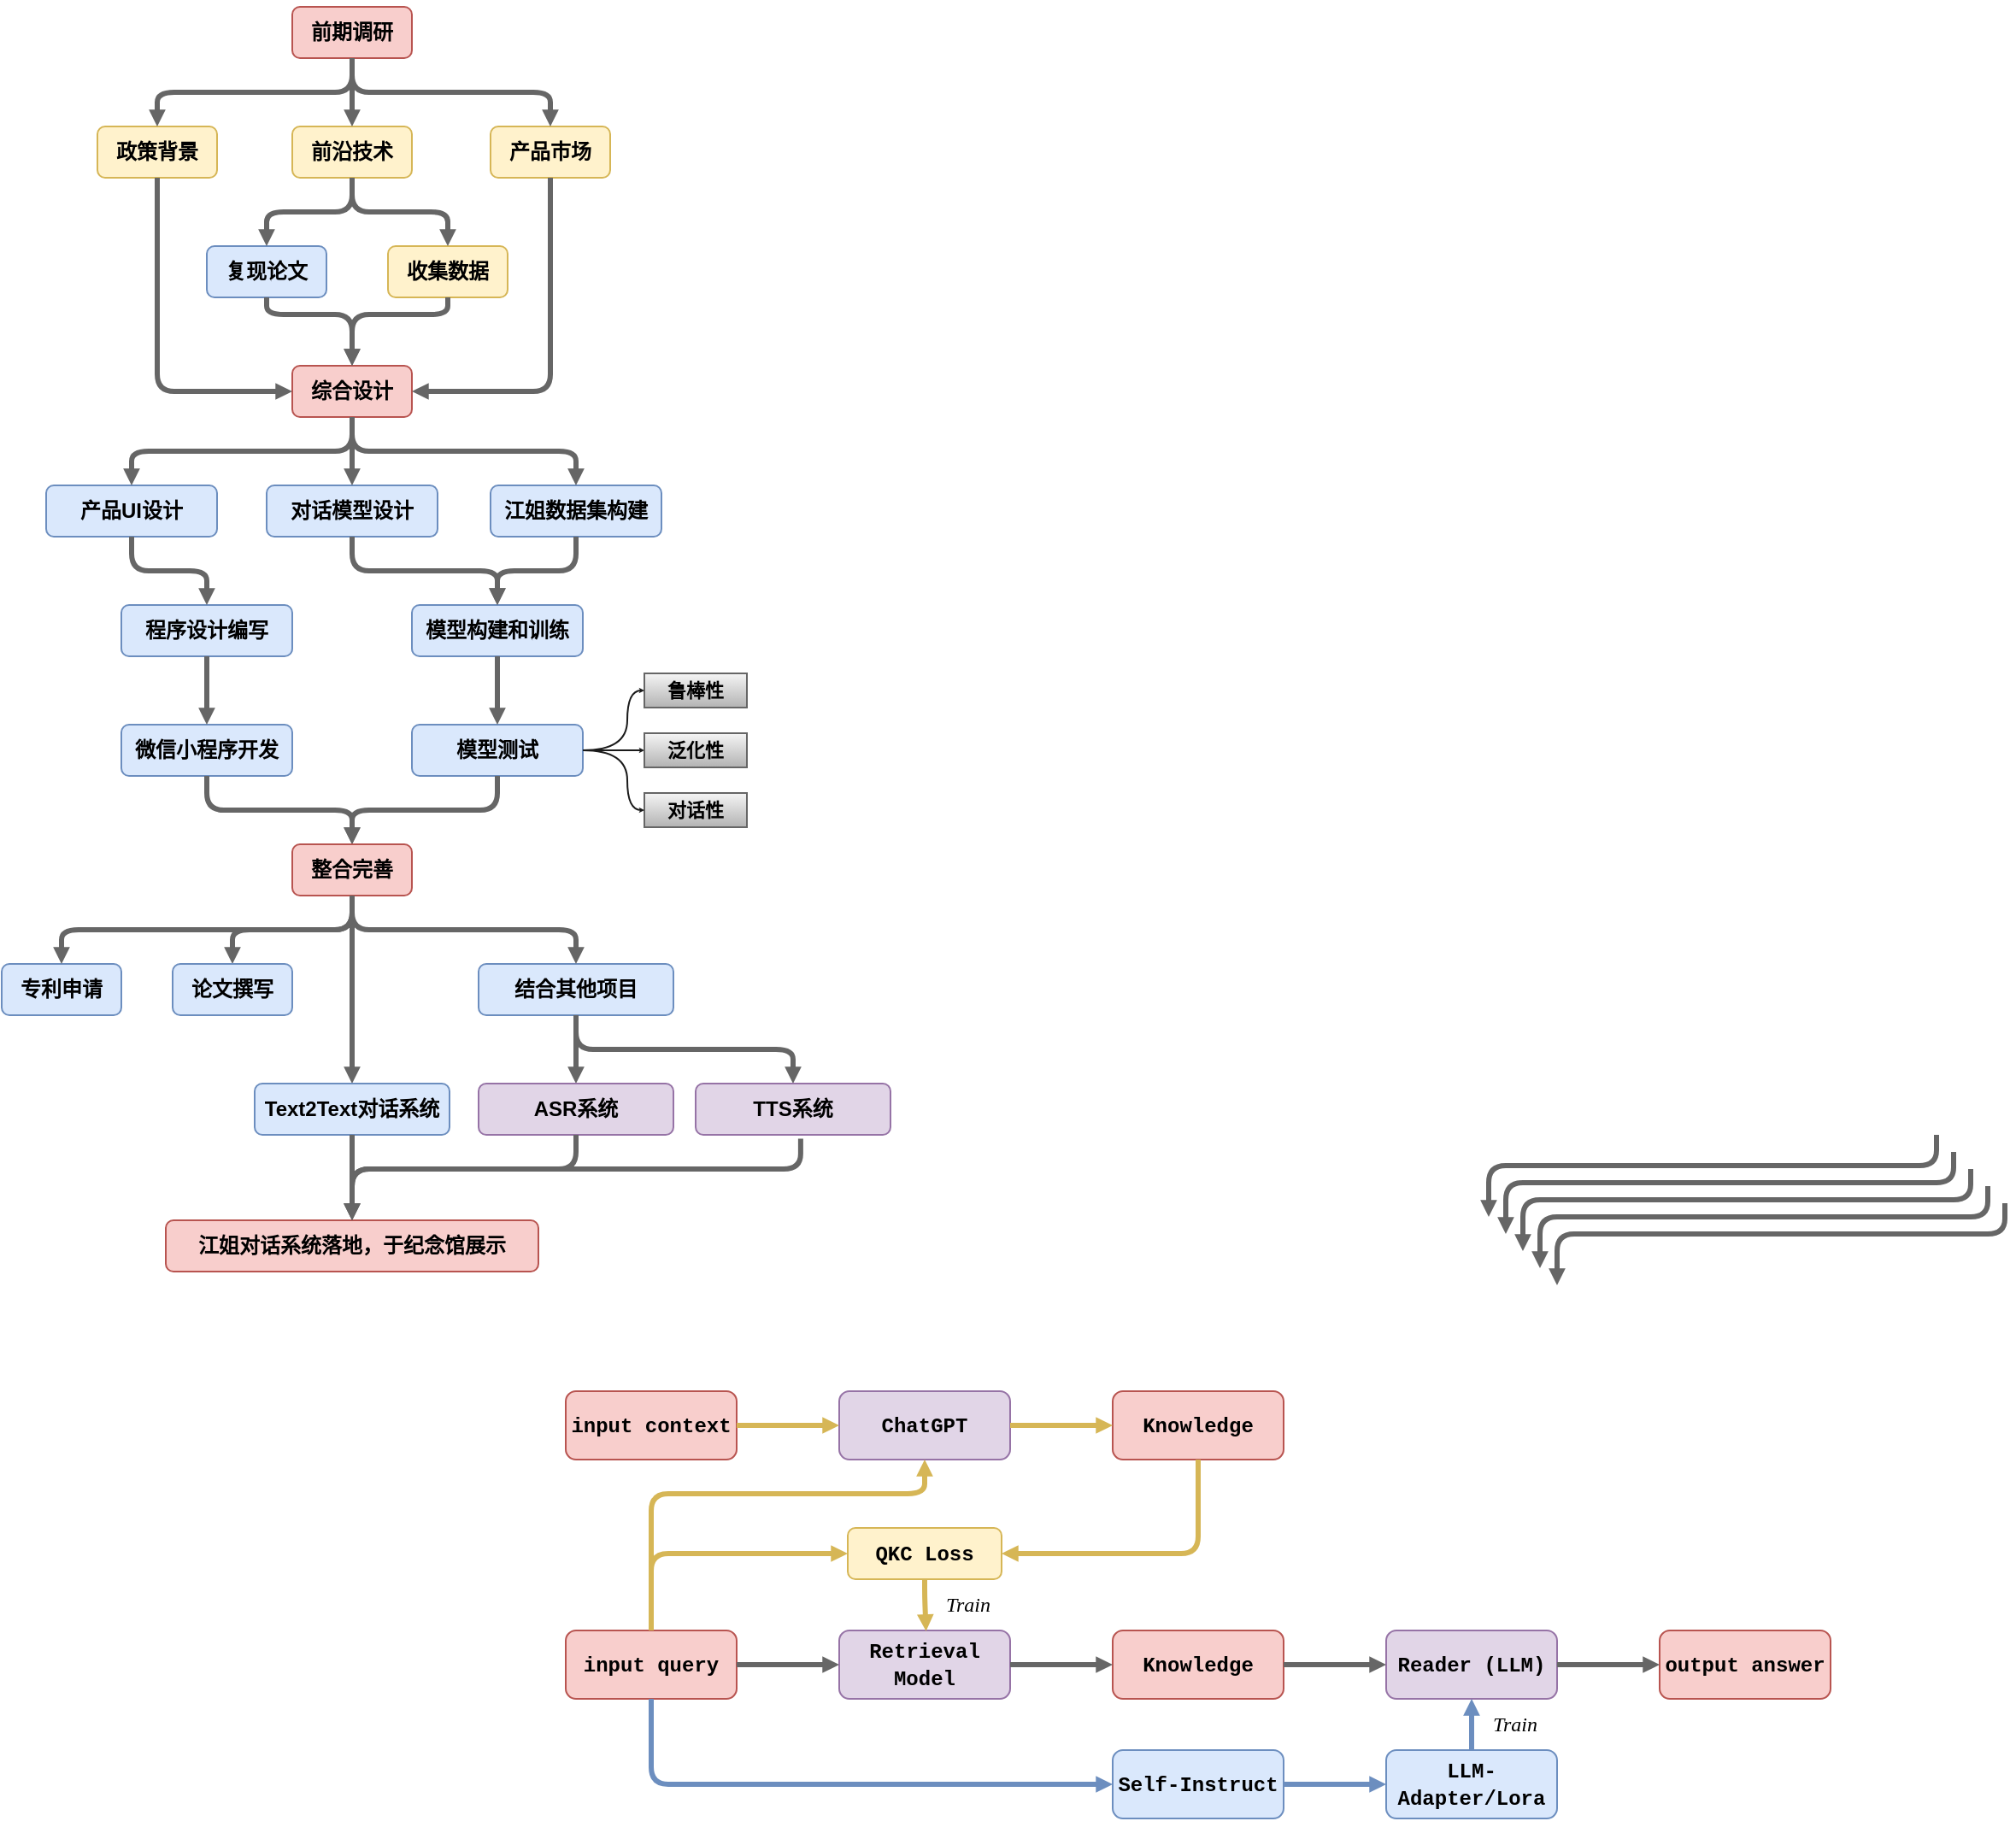 <mxfile version="21.1.2" type="github">
  <diagram id="bNiykGUIPG_JCuNzhqLb" name="第 1 页">
    <mxGraphModel dx="1966" dy="650" grid="1" gridSize="10" guides="1" tooltips="1" connect="1" arrows="1" fold="1" page="1" pageScale="1" pageWidth="827" pageHeight="1169" math="0" shadow="0">
      <root>
        <mxCell id="0" />
        <mxCell id="1" parent="0" />
        <mxCell id="Llxdb2gsy4WBxAJzYAwn-1" value="&lt;p&gt;&lt;font style=&quot;font-size: 12px;&quot;&gt;&lt;b style=&quot;&quot;&gt;前期调研&lt;/b&gt;&lt;/font&gt;&lt;/p&gt;" style="rounded=1;whiteSpace=wrap;html=1;fillColor=#f8cecc;strokeColor=#b85450;" parent="1" vertex="1">
          <mxGeometry x="-150" y="10" width="70" height="30" as="geometry" />
        </mxCell>
        <mxCell id="Llxdb2gsy4WBxAJzYAwn-5" value="&lt;p&gt;&lt;font style=&quot;font-size: 12px;&quot;&gt;&lt;b style=&quot;&quot;&gt;政策背景&lt;/b&gt;&lt;/font&gt;&lt;/p&gt;" style="rounded=1;whiteSpace=wrap;html=1;fillColor=#fff2cc;strokeColor=#d6b656;" parent="1" vertex="1">
          <mxGeometry x="-264" y="80" width="70" height="30" as="geometry" />
        </mxCell>
        <mxCell id="Llxdb2gsy4WBxAJzYAwn-6" value="&lt;p&gt;&lt;font style=&quot;font-size: 12px;&quot;&gt;&lt;b style=&quot;&quot;&gt;前沿技术&lt;/b&gt;&lt;/font&gt;&lt;/p&gt;" style="rounded=1;whiteSpace=wrap;html=1;fillColor=#fff2cc;strokeColor=#d6b656;" parent="1" vertex="1">
          <mxGeometry x="-150" y="80" width="70" height="30" as="geometry" />
        </mxCell>
        <mxCell id="Llxdb2gsy4WBxAJzYAwn-7" value="&lt;p&gt;&lt;font style=&quot;font-size: 12px;&quot;&gt;&lt;b style=&quot;&quot;&gt;产品市场&lt;/b&gt;&lt;/font&gt;&lt;/p&gt;" style="rounded=1;whiteSpace=wrap;html=1;fillColor=#fff2cc;strokeColor=#d6b656;" parent="1" vertex="1">
          <mxGeometry x="-34" y="80" width="70" height="30" as="geometry" />
        </mxCell>
        <mxCell id="Llxdb2gsy4WBxAJzYAwn-11" value="" style="edgeStyle=elbowEdgeStyle;elbow=vertical;strokeWidth=3;endArrow=block;endFill=1;fontStyle=1;strokeColor=#666666;exitX=0.5;exitY=1;exitDx=0;exitDy=0;entryX=0.5;entryY=0;entryDx=0;entryDy=0;endSize=2;" parent="1" source="Llxdb2gsy4WBxAJzYAwn-1" target="Llxdb2gsy4WBxAJzYAwn-5" edge="1">
          <mxGeometry x="-884" y="-100" width="100" height="100" as="geometry">
            <mxPoint x="-134" y="140" as="sourcePoint" />
            <mxPoint x="36" y="350" as="targetPoint" />
            <Array as="points">
              <mxPoint x="-224" y="60" />
            </Array>
          </mxGeometry>
        </mxCell>
        <mxCell id="Llxdb2gsy4WBxAJzYAwn-12" value="" style="edgeStyle=elbowEdgeStyle;elbow=vertical;strokeWidth=3;endArrow=block;endFill=1;fontStyle=1;strokeColor=#666666;exitX=0.5;exitY=1;exitDx=0;exitDy=0;entryX=0.5;entryY=0;entryDx=0;entryDy=0;endSize=2;" parent="1" source="Llxdb2gsy4WBxAJzYAwn-1" target="Llxdb2gsy4WBxAJzYAwn-6" edge="1">
          <mxGeometry x="-829" y="40" width="100" height="100" as="geometry">
            <mxPoint x="-60.0" y="190" as="sourcePoint" />
            <mxPoint x="-174" y="220.0" as="targetPoint" />
            <Array as="points">
              <mxPoint x="-124" y="70" />
            </Array>
          </mxGeometry>
        </mxCell>
        <mxCell id="Llxdb2gsy4WBxAJzYAwn-13" value="" style="edgeStyle=elbowEdgeStyle;elbow=vertical;strokeWidth=3;endArrow=block;endFill=1;fontStyle=1;strokeColor=#666666;entryX=0.5;entryY=0;entryDx=0;entryDy=0;endSize=2;exitX=0.5;exitY=1;exitDx=0;exitDy=0;" parent="1" source="Llxdb2gsy4WBxAJzYAwn-1" target="Llxdb2gsy4WBxAJzYAwn-7" edge="1">
          <mxGeometry x="-689" y="30" width="100" height="100" as="geometry">
            <mxPoint x="-114" y="50" as="sourcePoint" />
            <mxPoint x="-34" y="210.0" as="targetPoint" />
            <Array as="points">
              <mxPoint x="-24" y="60" />
              <mxPoint x="-29" y="190" />
            </Array>
          </mxGeometry>
        </mxCell>
        <mxCell id="Llxdb2gsy4WBxAJzYAwn-15" value="&lt;p&gt;&lt;font style=&quot;font-size: 12px;&quot;&gt;&lt;b style=&quot;&quot;&gt;复现论文&lt;/b&gt;&lt;/font&gt;&lt;/p&gt;" style="rounded=1;whiteSpace=wrap;html=1;fillColor=#dae8fc;strokeColor=#6c8ebf;" parent="1" vertex="1">
          <mxGeometry x="-200" y="150" width="70" height="30" as="geometry" />
        </mxCell>
        <mxCell id="Llxdb2gsy4WBxAJzYAwn-16" value="&lt;p&gt;&lt;b&gt;收集数据&lt;/b&gt;&lt;/p&gt;" style="rounded=1;whiteSpace=wrap;html=1;fillColor=#fff2cc;strokeColor=#d6b656;" parent="1" vertex="1">
          <mxGeometry x="-94" y="150" width="70" height="30" as="geometry" />
        </mxCell>
        <mxCell id="Llxdb2gsy4WBxAJzYAwn-17" value="&lt;p&gt;&lt;font style=&quot;font-size: 12px;&quot;&gt;&lt;b style=&quot;&quot;&gt;综合设计&lt;/b&gt;&lt;/font&gt;&lt;/p&gt;" style="rounded=1;whiteSpace=wrap;html=1;fillColor=#f8cecc;strokeColor=#b85450;" parent="1" vertex="1">
          <mxGeometry x="-150" y="220" width="70" height="30" as="geometry" />
        </mxCell>
        <mxCell id="Llxdb2gsy4WBxAJzYAwn-18" value="" style="edgeStyle=elbowEdgeStyle;elbow=vertical;strokeWidth=3;endArrow=block;endFill=1;fontStyle=1;strokeColor=#666666;entryX=0.5;entryY=0;entryDx=0;entryDy=0;endSize=2;exitX=0.5;exitY=1;exitDx=0;exitDy=0;" parent="1" source="Llxdb2gsy4WBxAJzYAwn-6" target="Llxdb2gsy4WBxAJzYAwn-16" edge="1">
          <mxGeometry x="-399" y="110" width="100" height="100" as="geometry">
            <mxPoint x="176" y="130" as="sourcePoint" />
            <mxPoint x="291" y="160.0" as="targetPoint" />
            <Array as="points">
              <mxPoint x="-94" y="130" />
              <mxPoint x="261" y="270" />
            </Array>
          </mxGeometry>
        </mxCell>
        <mxCell id="Llxdb2gsy4WBxAJzYAwn-19" value="" style="edgeStyle=elbowEdgeStyle;elbow=vertical;strokeWidth=3;endArrow=block;endFill=1;fontStyle=1;strokeColor=#666666;entryX=0.5;entryY=0;entryDx=0;entryDy=0;endSize=2;exitX=0.5;exitY=1;exitDx=0;exitDy=0;" parent="1" source="Llxdb2gsy4WBxAJzYAwn-15" target="Llxdb2gsy4WBxAJzYAwn-17" edge="1">
          <mxGeometry x="-459" y="150" width="100" height="100" as="geometry">
            <mxPoint x="116" y="170" as="sourcePoint" />
            <mxPoint x="231" y="200.0" as="targetPoint" />
            <Array as="points">
              <mxPoint x="-114" y="190" />
              <mxPoint x="201" y="310" />
            </Array>
          </mxGeometry>
        </mxCell>
        <mxCell id="Llxdb2gsy4WBxAJzYAwn-20" value="" style="edgeStyle=elbowEdgeStyle;elbow=vertical;strokeWidth=3;endArrow=block;endFill=1;fontStyle=1;strokeColor=#666666;endSize=2;exitX=0.5;exitY=1;exitDx=0;exitDy=0;entryX=0.5;entryY=0;entryDx=0;entryDy=0;" parent="1" source="Llxdb2gsy4WBxAJzYAwn-16" target="Llxdb2gsy4WBxAJzYAwn-17" edge="1">
          <mxGeometry x="-459" y="200" width="100" height="100" as="geometry">
            <mxPoint x="116" y="220" as="sourcePoint" />
            <mxPoint x="-114" y="210" as="targetPoint" />
            <Array as="points">
              <mxPoint x="-74" y="190" />
              <mxPoint x="206" y="230" />
              <mxPoint x="201" y="360" />
            </Array>
          </mxGeometry>
        </mxCell>
        <mxCell id="Llxdb2gsy4WBxAJzYAwn-21" value="" style="edgeStyle=elbowEdgeStyle;elbow=vertical;strokeWidth=3;endArrow=block;endFill=1;fontStyle=1;strokeColor=#666666;entryX=0.5;entryY=0;entryDx=0;entryDy=0;endSize=2;exitX=0.5;exitY=1;exitDx=0;exitDy=0;" parent="1" source="Llxdb2gsy4WBxAJzYAwn-6" target="Llxdb2gsy4WBxAJzYAwn-15" edge="1">
          <mxGeometry x="-419" y="50" width="100" height="100" as="geometry">
            <mxPoint x="156" y="70" as="sourcePoint" />
            <mxPoint x="271" y="100.0" as="targetPoint" />
            <Array as="points">
              <mxPoint x="-114" y="130" />
              <mxPoint x="241" y="210" />
            </Array>
          </mxGeometry>
        </mxCell>
        <mxCell id="Llxdb2gsy4WBxAJzYAwn-23" value="" style="edgeStyle=elbowEdgeStyle;elbow=vertical;strokeWidth=3;endArrow=block;endFill=1;fontStyle=1;strokeColor=#666666;entryX=0.5;entryY=0;entryDx=0;entryDy=0;endSize=2;exitX=0.5;exitY=1;exitDx=0;exitDy=0;" parent="1" source="Llxdb2gsy4WBxAJzYAwn-74" target="Llxdb2gsy4WBxAJzYAwn-82" edge="1">
          <mxGeometry x="-377" y="435" width="100" height="100" as="geometry">
            <mxPoint x="168" y="505" as="sourcePoint" />
            <mxPoint x="313" y="485.0" as="targetPoint" />
            <Array as="points">
              <mxPoint x="46" y="620" />
              <mxPoint x="36" y="610" />
              <mxPoint x="283" y="595" />
            </Array>
          </mxGeometry>
        </mxCell>
        <mxCell id="Llxdb2gsy4WBxAJzYAwn-24" value="" style="edgeStyle=elbowEdgeStyle;elbow=vertical;strokeWidth=3;endArrow=block;endFill=1;fontStyle=1;strokeColor=#666666;entryX=0.5;entryY=0;entryDx=0;entryDy=0;endSize=2;exitX=0.5;exitY=1;exitDx=0;exitDy=0;" parent="1" source="Llxdb2gsy4WBxAJzYAwn-66" target="Llxdb2gsy4WBxAJzYAwn-70" edge="1">
          <mxGeometry x="-367" y="445" width="100" height="100" as="geometry">
            <mxPoint x="178" y="515" as="sourcePoint" />
            <mxPoint x="323" y="495.0" as="targetPoint" />
            <Array as="points">
              <mxPoint x="-104" y="550" />
              <mxPoint x="293" y="605" />
            </Array>
          </mxGeometry>
        </mxCell>
        <mxCell id="Llxdb2gsy4WBxAJzYAwn-25" value="" style="edgeStyle=elbowEdgeStyle;elbow=vertical;strokeWidth=3;endArrow=block;endFill=1;fontStyle=1;strokeColor=#666666;entryX=0.5;entryY=0;entryDx=0;entryDy=0;endSize=2;exitX=0.5;exitY=1;exitDx=0;exitDy=0;" parent="1" source="Llxdb2gsy4WBxAJzYAwn-66" target="Llxdb2gsy4WBxAJzYAwn-71" edge="1">
          <mxGeometry x="-357" y="455" width="100" height="100" as="geometry">
            <mxPoint x="188" y="525" as="sourcePoint" />
            <mxPoint x="333" y="505.0" as="targetPoint" />
            <Array as="points">
              <mxPoint x="-174" y="550" />
              <mxPoint x="303" y="615" />
            </Array>
          </mxGeometry>
        </mxCell>
        <mxCell id="Llxdb2gsy4WBxAJzYAwn-26" value="" style="edgeStyle=elbowEdgeStyle;elbow=vertical;strokeWidth=3;endArrow=block;endFill=1;fontStyle=1;strokeColor=#666666;entryX=0;entryY=0.5;entryDx=0;entryDy=0;endSize=2;exitX=0.5;exitY=1;exitDx=0;exitDy=0;" parent="1" source="Llxdb2gsy4WBxAJzYAwn-5" target="Llxdb2gsy4WBxAJzYAwn-17" edge="1">
          <mxGeometry x="-379" y="30" width="100" height="100" as="geometry">
            <mxPoint x="166" y="100" as="sourcePoint" />
            <mxPoint x="311" y="80.0" as="targetPoint" />
            <Array as="points">
              <mxPoint x="-224" y="235" />
              <mxPoint x="281" y="190" />
            </Array>
          </mxGeometry>
        </mxCell>
        <mxCell id="Llxdb2gsy4WBxAJzYAwn-27" value="" style="edgeStyle=elbowEdgeStyle;elbow=vertical;strokeWidth=3;endArrow=block;endFill=1;fontStyle=1;strokeColor=#666666;entryX=1;entryY=0.5;entryDx=0;entryDy=0;endSize=2;exitX=0.5;exitY=1;exitDx=0;exitDy=0;" parent="1" source="Llxdb2gsy4WBxAJzYAwn-7" target="Llxdb2gsy4WBxAJzYAwn-17" edge="1">
          <mxGeometry x="-369" y="40" width="100" height="100" as="geometry">
            <mxPoint x="176" y="110" as="sourcePoint" />
            <mxPoint x="321" y="90.0" as="targetPoint" />
            <Array as="points">
              <mxPoint x="-4" y="235" />
              <mxPoint x="291" y="200" />
            </Array>
          </mxGeometry>
        </mxCell>
        <mxCell id="Llxdb2gsy4WBxAJzYAwn-29" value="&lt;p&gt;&lt;font style=&quot;font-size: 12px;&quot;&gt;&lt;b style=&quot;&quot;&gt;产品UI设计&lt;/b&gt;&lt;/font&gt;&lt;/p&gt;" style="rounded=1;whiteSpace=wrap;html=1;fillColor=#dae8fc;strokeColor=#6c8ebf;" parent="1" vertex="1">
          <mxGeometry x="-294" y="290" width="100" height="30" as="geometry" />
        </mxCell>
        <mxCell id="Llxdb2gsy4WBxAJzYAwn-31" value="&lt;p&gt;&lt;font style=&quot;font-size: 12px;&quot;&gt;&lt;b style=&quot;&quot;&gt;对话模型设计&lt;/b&gt;&lt;/font&gt;&lt;/p&gt;" style="rounded=1;whiteSpace=wrap;html=1;fillColor=#dae8fc;strokeColor=#6c8ebf;" parent="1" vertex="1">
          <mxGeometry x="-165" y="290" width="100" height="30" as="geometry" />
        </mxCell>
        <mxCell id="Llxdb2gsy4WBxAJzYAwn-32" value="&lt;p&gt;&lt;font style=&quot;font-size: 12px;&quot;&gt;&lt;b style=&quot;&quot;&gt;江姐数据集构建&lt;/b&gt;&lt;/font&gt;&lt;/p&gt;" style="rounded=1;whiteSpace=wrap;html=1;fillColor=#dae8fc;strokeColor=#6c8ebf;" parent="1" vertex="1">
          <mxGeometry x="-34" y="290" width="100" height="30" as="geometry" />
        </mxCell>
        <mxCell id="Llxdb2gsy4WBxAJzYAwn-34" value="&lt;p&gt;&lt;font style=&quot;font-size: 12px;&quot;&gt;&lt;b style=&quot;&quot;&gt;程序设计编写&lt;/b&gt;&lt;/font&gt;&lt;/p&gt;" style="rounded=1;whiteSpace=wrap;html=1;fillColor=#dae8fc;strokeColor=#6c8ebf;" parent="1" vertex="1">
          <mxGeometry x="-250" y="360" width="100" height="30" as="geometry" />
        </mxCell>
        <mxCell id="Llxdb2gsy4WBxAJzYAwn-37" value="&lt;p&gt;&lt;font style=&quot;font-size: 12px;&quot;&gt;&lt;b style=&quot;&quot;&gt;微信小程序开发&lt;/b&gt;&lt;/font&gt;&lt;/p&gt;" style="rounded=1;whiteSpace=wrap;html=1;fillColor=#dae8fc;strokeColor=#6c8ebf;" parent="1" vertex="1">
          <mxGeometry x="-250" y="430" width="100" height="30" as="geometry" />
        </mxCell>
        <mxCell id="Llxdb2gsy4WBxAJzYAwn-60" style="edgeStyle=orthogonalEdgeStyle;rounded=0;orthogonalLoop=1;jettySize=auto;html=1;exitX=1;exitY=0.5;exitDx=0;exitDy=0;entryX=0;entryY=0.5;entryDx=0;entryDy=0;strokeColor=#1A1A1A;strokeWidth=1;fontFamily=Helvetica;fontSize=11;endSize=0;" parent="1" source="Llxdb2gsy4WBxAJzYAwn-38" target="Llxdb2gsy4WBxAJzYAwn-41" edge="1">
          <mxGeometry relative="1" as="geometry" />
        </mxCell>
        <mxCell id="Llxdb2gsy4WBxAJzYAwn-38" value="&lt;p&gt;&lt;font style=&quot;font-size: 12px;&quot;&gt;&lt;b style=&quot;&quot;&gt;模型测试&lt;/b&gt;&lt;/font&gt;&lt;/p&gt;" style="rounded=1;whiteSpace=wrap;html=1;fillColor=#dae8fc;strokeColor=#6c8ebf;" parent="1" vertex="1">
          <mxGeometry x="-80" y="430" width="100" height="30" as="geometry" />
        </mxCell>
        <mxCell id="Llxdb2gsy4WBxAJzYAwn-39" value="&lt;p&gt;&lt;font style=&quot;font-size: 12px;&quot;&gt;&lt;b style=&quot;&quot;&gt;模型构建和训练&lt;/b&gt;&lt;/font&gt;&lt;/p&gt;" style="rounded=1;whiteSpace=wrap;html=1;fillColor=#dae8fc;strokeColor=#6c8ebf;" parent="1" vertex="1">
          <mxGeometry x="-80" y="360" width="100" height="30" as="geometry" />
        </mxCell>
        <mxCell id="Llxdb2gsy4WBxAJzYAwn-40" value="&lt;pre&gt;&lt;b style=&quot;&quot;&gt;&lt;font style=&quot;font-size: 11px;&quot;&gt;鲁棒性&lt;/font&gt;&lt;/b&gt;&lt;/pre&gt;" style="rounded=0;whiteSpace=wrap;html=1;fontFamily=Helvetica;fontSize=12;fillColor=#f5f5f5;strokeColor=#666666;gradientColor=#b3b3b3;" parent="1" vertex="1">
          <mxGeometry x="56" y="400" width="60" height="20" as="geometry" />
        </mxCell>
        <mxCell id="Llxdb2gsy4WBxAJzYAwn-41" value="&lt;pre&gt;&lt;b style=&quot;&quot;&gt;&lt;font style=&quot;font-size: 11px;&quot;&gt;泛化性&lt;/font&gt;&lt;/b&gt;&lt;/pre&gt;" style="rounded=0;whiteSpace=wrap;html=1;fontFamily=Helvetica;fontSize=12;fillColor=#f5f5f5;strokeColor=#666666;gradientColor=#b3b3b3;" parent="1" vertex="1">
          <mxGeometry x="56" y="435" width="60" height="20" as="geometry" />
        </mxCell>
        <mxCell id="Llxdb2gsy4WBxAJzYAwn-42" value="&lt;pre&gt;&lt;b style=&quot;&quot;&gt;&lt;font style=&quot;font-size: 11px;&quot;&gt;对话性&lt;/font&gt;&lt;/b&gt;&lt;/pre&gt;" style="rounded=0;whiteSpace=wrap;html=1;fontFamily=Helvetica;fontSize=12;fillColor=#f5f5f5;strokeColor=#666666;gradientColor=#b3b3b3;" parent="1" vertex="1">
          <mxGeometry x="56" y="470" width="60" height="20" as="geometry" />
        </mxCell>
        <mxCell id="Llxdb2gsy4WBxAJzYAwn-44" value="" style="edgeStyle=elbowEdgeStyle;elbow=vertical;strokeWidth=3;endArrow=block;endFill=1;fontStyle=1;strokeColor=#666666;entryX=0.5;entryY=0;entryDx=0;entryDy=0;endSize=2;exitX=0.5;exitY=1;exitDx=0;exitDy=0;" parent="1" source="Llxdb2gsy4WBxAJzYAwn-32" target="Llxdb2gsy4WBxAJzYAwn-39" edge="1">
          <mxGeometry x="-379" y="30" width="100" height="100" as="geometry">
            <mxPoint x="166" y="100.0" as="sourcePoint" />
            <mxPoint x="311" y="80.0" as="targetPoint" />
            <Array as="points">
              <mxPoint x="-24" y="340" />
              <mxPoint x="281" y="190" />
            </Array>
          </mxGeometry>
        </mxCell>
        <mxCell id="Llxdb2gsy4WBxAJzYAwn-45" value="" style="edgeStyle=elbowEdgeStyle;elbow=vertical;strokeWidth=3;endArrow=block;endFill=1;fontStyle=1;strokeColor=#666666;entryX=0.5;entryY=0;entryDx=0;entryDy=0;endSize=2;exitX=0.5;exitY=1;exitDx=0;exitDy=0;" parent="1" source="Llxdb2gsy4WBxAJzYAwn-17" target="Llxdb2gsy4WBxAJzYAwn-32" edge="1">
          <mxGeometry x="-369" y="40" width="100" height="100" as="geometry">
            <mxPoint x="176" y="110.0" as="sourcePoint" />
            <mxPoint x="321" y="90.0" as="targetPoint" />
            <Array as="points">
              <mxPoint x="-104" y="270" />
              <mxPoint x="-94" y="260" />
              <mxPoint x="291" y="200" />
            </Array>
          </mxGeometry>
        </mxCell>
        <mxCell id="Llxdb2gsy4WBxAJzYAwn-46" value="" style="edgeStyle=elbowEdgeStyle;elbow=vertical;strokeWidth=3;endArrow=block;endFill=1;fontStyle=1;strokeColor=#666666;entryX=0.5;entryY=0;entryDx=0;entryDy=0;endSize=2;exitX=0.5;exitY=1;exitDx=0;exitDy=0;" parent="1" source="Llxdb2gsy4WBxAJzYAwn-17" target="Llxdb2gsy4WBxAJzYAwn-31" edge="1">
          <mxGeometry x="-359" y="50" width="100" height="100" as="geometry">
            <mxPoint x="186" y="120.0" as="sourcePoint" />
            <mxPoint x="331" y="100.0" as="targetPoint" />
            <Array as="points">
              <mxPoint x="-124" y="260" />
              <mxPoint x="301" y="210" />
            </Array>
          </mxGeometry>
        </mxCell>
        <mxCell id="Llxdb2gsy4WBxAJzYAwn-47" value="" style="edgeStyle=elbowEdgeStyle;elbow=vertical;strokeWidth=3;endArrow=block;endFill=1;fontStyle=1;strokeColor=#666666;entryX=0.5;entryY=0;entryDx=0;entryDy=0;endSize=2;exitX=0.5;exitY=1;exitDx=0;exitDy=0;" parent="1" source="Llxdb2gsy4WBxAJzYAwn-17" target="Llxdb2gsy4WBxAJzYAwn-29" edge="1">
          <mxGeometry x="-349" y="60" width="100" height="100" as="geometry">
            <mxPoint x="196" y="130.0" as="sourcePoint" />
            <mxPoint x="341" y="110.0" as="targetPoint" />
            <Array as="points">
              <mxPoint x="-115" y="270" />
              <mxPoint x="-114" y="260" />
              <mxPoint x="311" y="220" />
            </Array>
          </mxGeometry>
        </mxCell>
        <mxCell id="Llxdb2gsy4WBxAJzYAwn-48" value="" style="edgeStyle=elbowEdgeStyle;elbow=vertical;strokeWidth=3;endArrow=block;endFill=1;fontStyle=1;strokeColor=#666666;entryX=0.5;entryY=0;entryDx=0;entryDy=0;endSize=2;exitX=0.5;exitY=1;exitDx=0;exitDy=0;" parent="1" source="Llxdb2gsy4WBxAJzYAwn-31" target="Llxdb2gsy4WBxAJzYAwn-39" edge="1">
          <mxGeometry x="-369" y="40" width="100" height="100" as="geometry">
            <mxPoint x="176" y="110.0" as="sourcePoint" />
            <mxPoint x="321" y="90.0" as="targetPoint" />
            <Array as="points">
              <mxPoint x="-24" y="340" />
              <mxPoint x="291" y="200" />
            </Array>
          </mxGeometry>
        </mxCell>
        <mxCell id="Llxdb2gsy4WBxAJzYAwn-49" value="" style="edgeStyle=elbowEdgeStyle;elbow=vertical;strokeWidth=3;endArrow=block;endFill=1;fontStyle=1;strokeColor=#666666;entryX=0.5;entryY=0;entryDx=0;entryDy=0;endSize=2;exitX=0.5;exitY=1;exitDx=0;exitDy=0;" parent="1" source="Llxdb2gsy4WBxAJzYAwn-34" target="Llxdb2gsy4WBxAJzYAwn-37" edge="1">
          <mxGeometry x="-359" y="50" width="100" height="100" as="geometry">
            <mxPoint x="186" y="120.0" as="sourcePoint" />
            <mxPoint x="331" y="100.0" as="targetPoint" />
            <Array as="points">
              <mxPoint x="-174" y="410" />
              <mxPoint x="301" y="210" />
            </Array>
          </mxGeometry>
        </mxCell>
        <mxCell id="Llxdb2gsy4WBxAJzYAwn-50" value="" style="edgeStyle=elbowEdgeStyle;elbow=vertical;strokeWidth=3;endArrow=block;endFill=1;fontStyle=1;strokeColor=#666666;entryX=0.5;entryY=0;entryDx=0;entryDy=0;endSize=2;exitX=0.5;exitY=1;exitDx=0;exitDy=0;" parent="1" source="Llxdb2gsy4WBxAJzYAwn-29" target="Llxdb2gsy4WBxAJzYAwn-34" edge="1">
          <mxGeometry x="-349" y="60" width="100" height="100" as="geometry">
            <mxPoint x="196" y="130.0" as="sourcePoint" />
            <mxPoint x="341" y="110.0" as="targetPoint" />
            <Array as="points">
              <mxPoint x="-194" y="340" />
              <mxPoint x="311" y="220" />
            </Array>
          </mxGeometry>
        </mxCell>
        <mxCell id="Llxdb2gsy4WBxAJzYAwn-51" value="" style="edgeStyle=elbowEdgeStyle;elbow=vertical;strokeWidth=3;endArrow=block;endFill=1;fontStyle=1;strokeColor=#666666;entryX=0.5;entryY=0;entryDx=0;entryDy=0;endSize=2;exitX=0.5;exitY=1;exitDx=0;exitDy=0;" parent="1" source="Llxdb2gsy4WBxAJzYAwn-38" edge="1">
          <mxGeometry x="-379" y="30" width="100" height="100" as="geometry">
            <mxPoint x="166" y="100.0" as="sourcePoint" />
            <mxPoint x="-115.0" y="500" as="targetPoint" />
            <Array as="points">
              <mxPoint x="-94" y="480" />
              <mxPoint x="281" y="190" />
            </Array>
          </mxGeometry>
        </mxCell>
        <mxCell id="Llxdb2gsy4WBxAJzYAwn-52" value="" style="edgeStyle=elbowEdgeStyle;elbow=vertical;strokeWidth=3;endArrow=block;endFill=1;fontStyle=1;strokeColor=#666666;entryX=0.5;entryY=0;entryDx=0;entryDy=0;endSize=2;exitX=0.5;exitY=1;exitDx=0;exitDy=0;" parent="1" source="Llxdb2gsy4WBxAJzYAwn-37" edge="1">
          <mxGeometry x="-369" y="40" width="100" height="100" as="geometry">
            <mxPoint x="176" y="110.0" as="sourcePoint" />
            <mxPoint x="-115.0" y="500" as="targetPoint" />
            <Array as="points">
              <mxPoint x="-124" y="480" />
              <mxPoint x="291" y="200" />
            </Array>
          </mxGeometry>
        </mxCell>
        <mxCell id="Llxdb2gsy4WBxAJzYAwn-53" value="" style="edgeStyle=elbowEdgeStyle;elbow=vertical;strokeWidth=3;endArrow=block;endFill=1;fontStyle=1;strokeColor=#666666;entryX=0.5;entryY=0;entryDx=0;entryDy=0;endSize=2;exitX=0.5;exitY=1;exitDx=0;exitDy=0;" parent="1" source="Llxdb2gsy4WBxAJzYAwn-39" target="Llxdb2gsy4WBxAJzYAwn-38" edge="1">
          <mxGeometry x="-359" y="50" width="100" height="100" as="geometry">
            <mxPoint x="186" y="120.0" as="sourcePoint" />
            <mxPoint x="331" y="100.0" as="targetPoint" />
            <Array as="points">
              <mxPoint x="-14" y="410" />
              <mxPoint x="301" y="210" />
            </Array>
          </mxGeometry>
        </mxCell>
        <mxCell id="Llxdb2gsy4WBxAJzYAwn-64" style="edgeStyle=orthogonalEdgeStyle;rounded=0;orthogonalLoop=1;jettySize=auto;html=1;exitX=1;exitY=0.5;exitDx=0;exitDy=0;strokeColor=#1A1A1A;strokeWidth=1;fontFamily=Helvetica;fontSize=11;endSize=0;curved=1;" parent="1" source="Llxdb2gsy4WBxAJzYAwn-38" edge="1">
          <mxGeometry relative="1" as="geometry">
            <mxPoint x="20.0" y="620.03" as="sourcePoint" />
            <mxPoint x="56" y="480" as="targetPoint" />
            <Array as="points">
              <mxPoint x="46" y="445" />
              <mxPoint x="46" y="480" />
            </Array>
          </mxGeometry>
        </mxCell>
        <mxCell id="Llxdb2gsy4WBxAJzYAwn-65" style="edgeStyle=orthogonalEdgeStyle;rounded=0;orthogonalLoop=1;jettySize=auto;html=1;exitX=1;exitY=0.5;exitDx=0;exitDy=0;strokeColor=#1A1A1A;strokeWidth=1;fontFamily=Helvetica;fontSize=11;endSize=0;curved=1;" parent="1" edge="1">
          <mxGeometry relative="1" as="geometry">
            <mxPoint x="20.0" y="445" as="sourcePoint" />
            <mxPoint x="56" y="410" as="targetPoint" />
            <Array as="points">
              <mxPoint x="46" y="445" />
              <mxPoint x="46" y="410" />
            </Array>
          </mxGeometry>
        </mxCell>
        <mxCell id="Llxdb2gsy4WBxAJzYAwn-66" value="&lt;p&gt;&lt;font style=&quot;font-size: 12px;&quot;&gt;&lt;b style=&quot;&quot;&gt;整合完善&lt;/b&gt;&lt;/font&gt;&lt;/p&gt;" style="rounded=1;whiteSpace=wrap;html=1;fillColor=#f8cecc;strokeColor=#b85450;" parent="1" vertex="1">
          <mxGeometry x="-150" y="500" width="70" height="30" as="geometry" />
        </mxCell>
        <mxCell id="Llxdb2gsy4WBxAJzYAwn-70" value="&lt;p&gt;&lt;font style=&quot;font-size: 12px;&quot;&gt;&lt;b style=&quot;&quot;&gt;Text2Text对话系统&lt;/b&gt;&lt;/font&gt;&lt;/p&gt;" style="rounded=1;whiteSpace=wrap;html=1;fillColor=#dae8fc;strokeColor=#6c8ebf;" parent="1" vertex="1">
          <mxGeometry x="-172" y="640" width="114" height="30" as="geometry" />
        </mxCell>
        <mxCell id="Llxdb2gsy4WBxAJzYAwn-71" value="&lt;p&gt;&lt;font style=&quot;font-size: 12px;&quot;&gt;&lt;b style=&quot;&quot;&gt;论文撰写&lt;/b&gt;&lt;/font&gt;&lt;/p&gt;" style="rounded=1;whiteSpace=wrap;html=1;fillColor=#dae8fc;strokeColor=#6c8ebf;" parent="1" vertex="1">
          <mxGeometry x="-220" y="570" width="70" height="30" as="geometry" />
        </mxCell>
        <mxCell id="Llxdb2gsy4WBxAJzYAwn-74" value="&lt;p&gt;&lt;b&gt;结合其他项目&lt;/b&gt;&lt;/p&gt;" style="rounded=1;whiteSpace=wrap;html=1;fillColor=#dae8fc;strokeColor=#6c8ebf;" parent="1" vertex="1">
          <mxGeometry x="-41" y="570" width="114" height="30" as="geometry" />
        </mxCell>
        <mxCell id="Llxdb2gsy4WBxAJzYAwn-77" value="&lt;p&gt;&lt;font style=&quot;font-size: 12px;&quot;&gt;&lt;b style=&quot;&quot;&gt;江姐对话系统落地，于纪念馆展示&lt;/b&gt;&lt;/font&gt;&lt;/p&gt;" style="rounded=1;whiteSpace=wrap;html=1;fillColor=#f8cecc;strokeColor=#b85450;" parent="1" vertex="1">
          <mxGeometry x="-224" y="720" width="218" height="30" as="geometry" />
        </mxCell>
        <mxCell id="Llxdb2gsy4WBxAJzYAwn-78" value="" style="edgeStyle=elbowEdgeStyle;elbow=vertical;strokeWidth=3;endArrow=block;endFill=1;fontStyle=1;strokeColor=#666666;entryX=0.5;entryY=0;entryDx=0;entryDy=0;endSize=2;exitX=0.5;exitY=1;exitDx=0;exitDy=0;" parent="1" source="Llxdb2gsy4WBxAJzYAwn-74" target="Llxdb2gsy4WBxAJzYAwn-81" edge="1">
          <mxGeometry x="-367" y="445" width="100" height="100" as="geometry">
            <mxPoint x="178.0" y="515" as="sourcePoint" />
            <mxPoint x="323.0" y="495" as="targetPoint" />
            <Array as="points">
              <mxPoint x="16" y="620" />
              <mxPoint x="293" y="605" />
            </Array>
          </mxGeometry>
        </mxCell>
        <mxCell id="Llxdb2gsy4WBxAJzYAwn-80" value="" style="edgeStyle=elbowEdgeStyle;elbow=vertical;strokeWidth=3;endArrow=block;endFill=1;fontStyle=1;strokeColor=#666666;entryX=0.5;entryY=0;entryDx=0;entryDy=0;endSize=2;exitX=0.5;exitY=1;exitDx=0;exitDy=0;" parent="1" source="Llxdb2gsy4WBxAJzYAwn-66" target="Llxdb2gsy4WBxAJzYAwn-74" edge="1">
          <mxGeometry x="-347" y="465" width="100" height="100" as="geometry">
            <mxPoint x="198.0" y="535" as="sourcePoint" />
            <mxPoint x="343.0" y="515" as="targetPoint" />
            <Array as="points">
              <mxPoint x="-94" y="550" />
              <mxPoint x="313" y="625" />
            </Array>
          </mxGeometry>
        </mxCell>
        <mxCell id="Llxdb2gsy4WBxAJzYAwn-81" value="&lt;p&gt;&lt;font style=&quot;font-size: 12px;&quot;&gt;&lt;b style=&quot;&quot;&gt;ASR系统&lt;/b&gt;&lt;/font&gt;&lt;/p&gt;" style="rounded=1;whiteSpace=wrap;html=1;fillColor=#e1d5e7;strokeColor=#9673a6;" parent="1" vertex="1">
          <mxGeometry x="-41" y="640" width="114" height="30" as="geometry" />
        </mxCell>
        <mxCell id="Llxdb2gsy4WBxAJzYAwn-82" value="&lt;p&gt;&lt;font style=&quot;font-size: 12px;&quot;&gt;&lt;b style=&quot;&quot;&gt;TTS系统&lt;/b&gt;&lt;/font&gt;&lt;/p&gt;" style="rounded=1;whiteSpace=wrap;html=1;fillColor=#e1d5e7;strokeColor=#9673a6;" parent="1" vertex="1">
          <mxGeometry x="86" y="640" width="114" height="30" as="geometry" />
        </mxCell>
        <mxCell id="Llxdb2gsy4WBxAJzYAwn-93" value="" style="edgeStyle=elbowEdgeStyle;elbow=vertical;strokeWidth=3;endArrow=block;endFill=1;fontStyle=1;strokeColor=#666666;entryX=0.5;entryY=0;entryDx=0;entryDy=0;endSize=2;exitX=0.5;exitY=1;exitDx=0;exitDy=0;" parent="1" source="Llxdb2gsy4WBxAJzYAwn-70" target="Llxdb2gsy4WBxAJzYAwn-77" edge="1">
          <mxGeometry x="-497" y="515" width="100" height="100" as="geometry">
            <mxPoint x="-104" y="680" as="sourcePoint" />
            <mxPoint x="23" y="710" as="targetPoint" />
            <Array as="points">
              <mxPoint x="-84" y="690" />
              <mxPoint x="163" y="675" />
            </Array>
          </mxGeometry>
        </mxCell>
        <mxCell id="Llxdb2gsy4WBxAJzYAwn-94" value="" style="edgeStyle=elbowEdgeStyle;elbow=vertical;strokeWidth=3;endArrow=block;endFill=1;fontStyle=1;strokeColor=#666666;entryX=0.5;entryY=0;entryDx=0;entryDy=0;endSize=2;exitX=0.5;exitY=1;exitDx=0;exitDy=0;" parent="1" source="Llxdb2gsy4WBxAJzYAwn-81" target="Llxdb2gsy4WBxAJzYAwn-77" edge="1">
          <mxGeometry x="-327" y="535" width="100" height="100" as="geometry">
            <mxPoint x="66" y="700" as="sourcePoint" />
            <mxPoint x="193" y="730" as="targetPoint" />
            <Array as="points">
              <mxPoint x="-94" y="690" />
              <mxPoint x="333" y="695" />
            </Array>
          </mxGeometry>
        </mxCell>
        <mxCell id="Llxdb2gsy4WBxAJzYAwn-95" value="" style="edgeStyle=elbowEdgeStyle;elbow=vertical;strokeWidth=3;endArrow=block;endFill=1;fontStyle=1;strokeColor=#666666;entryX=0.5;entryY=0;entryDx=0;entryDy=0;endSize=2;exitX=0.539;exitY=1.074;exitDx=0;exitDy=0;exitPerimeter=0;" parent="1" source="Llxdb2gsy4WBxAJzYAwn-82" target="Llxdb2gsy4WBxAJzYAwn-77" edge="1">
          <mxGeometry x="-177" y="535" width="100" height="100" as="geometry">
            <mxPoint x="216" y="700" as="sourcePoint" />
            <mxPoint x="343" y="730" as="targetPoint" />
            <Array as="points">
              <mxPoint x="-4" y="690" />
              <mxPoint x="483" y="695" />
            </Array>
          </mxGeometry>
        </mxCell>
        <mxCell id="Llxdb2gsy4WBxAJzYAwn-96" value="&lt;p&gt;&lt;font style=&quot;font-size: 12px;&quot;&gt;&lt;b style=&quot;&quot;&gt;专利申请&lt;/b&gt;&lt;/font&gt;&lt;/p&gt;" style="rounded=1;whiteSpace=wrap;html=1;fillColor=#dae8fc;strokeColor=#6c8ebf;" parent="1" vertex="1">
          <mxGeometry x="-320" y="570" width="70" height="30" as="geometry" />
        </mxCell>
        <mxCell id="Llxdb2gsy4WBxAJzYAwn-97" value="" style="edgeStyle=elbowEdgeStyle;elbow=vertical;strokeWidth=3;endArrow=block;endFill=1;fontStyle=1;strokeColor=#666666;entryX=0.5;entryY=0;entryDx=0;entryDy=0;endSize=2;exitX=0.5;exitY=1;exitDx=0;exitDy=0;" parent="1" source="Llxdb2gsy4WBxAJzYAwn-66" target="Llxdb2gsy4WBxAJzYAwn-96" edge="1">
          <mxGeometry x="-492" y="455" width="100" height="100" as="geometry">
            <mxPoint x="-250" y="530" as="sourcePoint" />
            <mxPoint x="-320" y="570" as="targetPoint" />
            <Array as="points">
              <mxPoint x="-154" y="550" />
              <mxPoint x="168" y="615" />
            </Array>
          </mxGeometry>
        </mxCell>
        <mxCell id="kZzSkaSEjDORUf3LJBv4-1" value="&lt;p&gt;&lt;b&gt;&lt;font face=&quot;Courier New&quot;&gt;input query&lt;/font&gt;&lt;/b&gt;&lt;/p&gt;" style="rounded=1;whiteSpace=wrap;html=1;fillColor=#f8cecc;strokeColor=#b85450;" vertex="1" parent="1">
          <mxGeometry x="10" y="960" width="100" height="40" as="geometry" />
        </mxCell>
        <mxCell id="kZzSkaSEjDORUf3LJBv4-2" value="&lt;p&gt;&lt;b&gt;&lt;font face=&quot;Courier New&quot;&gt;Retrieval Model&lt;/font&gt;&lt;/b&gt;&lt;/p&gt;" style="rounded=1;whiteSpace=wrap;html=1;fillColor=#e1d5e7;strokeColor=#9673a6;" vertex="1" parent="1">
          <mxGeometry x="170" y="960" width="100" height="40" as="geometry" />
        </mxCell>
        <mxCell id="kZzSkaSEjDORUf3LJBv4-3" value="&lt;p&gt;&lt;b&gt;&lt;font face=&quot;Courier New&quot;&gt;Knowledge&lt;/font&gt;&lt;/b&gt;&lt;/p&gt;" style="rounded=1;whiteSpace=wrap;html=1;fillColor=#f8cecc;strokeColor=#b85450;" vertex="1" parent="1">
          <mxGeometry x="330" y="960" width="100" height="40" as="geometry" />
        </mxCell>
        <mxCell id="kZzSkaSEjDORUf3LJBv4-4" value="&lt;p&gt;&lt;b&gt;&lt;font face=&quot;Courier New&quot;&gt;Reader (LLM)&lt;/font&gt;&lt;/b&gt;&lt;/p&gt;" style="rounded=1;whiteSpace=wrap;html=1;fillColor=#e1d5e7;strokeColor=#9673a6;" vertex="1" parent="1">
          <mxGeometry x="490" y="960" width="100" height="40" as="geometry" />
        </mxCell>
        <mxCell id="kZzSkaSEjDORUf3LJBv4-5" value="&lt;p&gt;&lt;b&gt;&lt;font face=&quot;Courier New&quot;&gt;output answer&lt;/font&gt;&lt;/b&gt;&lt;/p&gt;" style="rounded=1;whiteSpace=wrap;html=1;fillColor=#f8cecc;strokeColor=#b85450;" vertex="1" parent="1">
          <mxGeometry x="650" y="960" width="100" height="40" as="geometry" />
        </mxCell>
        <mxCell id="kZzSkaSEjDORUf3LJBv4-6" value="&lt;p&gt;&lt;b&gt;&lt;font face=&quot;Courier New&quot;&gt;input context&lt;/font&gt;&lt;/b&gt;&lt;/p&gt;" style="rounded=1;whiteSpace=wrap;html=1;fillColor=#f8cecc;strokeColor=#b85450;" vertex="1" parent="1">
          <mxGeometry x="10" y="820" width="100" height="40" as="geometry" />
        </mxCell>
        <mxCell id="kZzSkaSEjDORUf3LJBv4-7" value="&lt;p&gt;&lt;b&gt;&lt;font face=&quot;Courier New&quot;&gt;ChatGPT&lt;/font&gt;&lt;/b&gt;&lt;/p&gt;" style="rounded=1;whiteSpace=wrap;html=1;fillColor=#e1d5e7;strokeColor=#9673a6;" vertex="1" parent="1">
          <mxGeometry x="170" y="820" width="100" height="40" as="geometry" />
        </mxCell>
        <mxCell id="kZzSkaSEjDORUf3LJBv4-8" value="&lt;p&gt;&lt;b&gt;&lt;font face=&quot;Courier New&quot;&gt;Knowledge&lt;/font&gt;&lt;/b&gt;&lt;/p&gt;" style="rounded=1;whiteSpace=wrap;html=1;fillColor=#f8cecc;strokeColor=#b85450;" vertex="1" parent="1">
          <mxGeometry x="330" y="820" width="100" height="40" as="geometry" />
        </mxCell>
        <mxCell id="kZzSkaSEjDORUf3LJBv4-9" value="" style="edgeStyle=elbowEdgeStyle;elbow=vertical;strokeWidth=3;endArrow=block;endFill=1;fontStyle=1;strokeColor=#666666;entryX=0;entryY=0.5;entryDx=0;entryDy=0;endSize=2;exitX=1;exitY=0.5;exitDx=0;exitDy=0;" edge="1" parent="1" source="kZzSkaSEjDORUf3LJBv4-1" target="kZzSkaSEjDORUf3LJBv4-2">
          <mxGeometry x="158" y="583" width="100" height="100" as="geometry">
            <mxPoint x="482" y="720" as="sourcePoint" />
            <mxPoint x="220" y="768" as="targetPoint" />
            <Array as="points">
              <mxPoint x="140" y="980" />
              <mxPoint x="818" y="743" />
            </Array>
          </mxGeometry>
        </mxCell>
        <mxCell id="kZzSkaSEjDORUf3LJBv4-11" value="" style="edgeStyle=elbowEdgeStyle;elbow=vertical;strokeWidth=3;endArrow=block;endFill=1;fontStyle=1;strokeColor=#666666;entryX=0.5;entryY=0;entryDx=0;entryDy=0;endSize=2;exitX=0.539;exitY=1.074;exitDx=0;exitDy=0;exitPerimeter=0;" edge="1" parent="1">
          <mxGeometry x="488" y="533" width="100" height="100" as="geometry">
            <mxPoint x="812" y="670" as="sourcePoint" />
            <mxPoint x="550" y="718" as="targetPoint" />
            <Array as="points">
              <mxPoint x="661" y="688" />
              <mxPoint x="1148" y="693" />
            </Array>
          </mxGeometry>
        </mxCell>
        <mxCell id="kZzSkaSEjDORUf3LJBv4-12" value="" style="edgeStyle=elbowEdgeStyle;elbow=vertical;strokeWidth=3;endArrow=block;endFill=1;fontStyle=1;strokeColor=#666666;entryX=0.5;entryY=0;entryDx=0;entryDy=0;endSize=2;exitX=0.539;exitY=1.074;exitDx=0;exitDy=0;exitPerimeter=0;" edge="1" parent="1">
          <mxGeometry x="498" y="543" width="100" height="100" as="geometry">
            <mxPoint x="822" y="680" as="sourcePoint" />
            <mxPoint x="560" y="728" as="targetPoint" />
            <Array as="points">
              <mxPoint x="671" y="698" />
              <mxPoint x="1158" y="703" />
            </Array>
          </mxGeometry>
        </mxCell>
        <mxCell id="kZzSkaSEjDORUf3LJBv4-13" value="" style="edgeStyle=elbowEdgeStyle;elbow=vertical;strokeWidth=3;endArrow=block;endFill=1;fontStyle=1;strokeColor=#666666;entryX=0.5;entryY=0;entryDx=0;entryDy=0;endSize=2;exitX=0.539;exitY=1.074;exitDx=0;exitDy=0;exitPerimeter=0;" edge="1" parent="1">
          <mxGeometry x="508" y="553" width="100" height="100" as="geometry">
            <mxPoint x="832" y="690" as="sourcePoint" />
            <mxPoint x="570" y="738" as="targetPoint" />
            <Array as="points">
              <mxPoint x="681" y="708" />
              <mxPoint x="1168" y="713" />
            </Array>
          </mxGeometry>
        </mxCell>
        <mxCell id="kZzSkaSEjDORUf3LJBv4-14" value="" style="edgeStyle=elbowEdgeStyle;elbow=vertical;strokeWidth=3;endArrow=block;endFill=1;fontStyle=1;strokeColor=#666666;entryX=0.5;entryY=0;entryDx=0;entryDy=0;endSize=2;exitX=0.539;exitY=1.074;exitDx=0;exitDy=0;exitPerimeter=0;" edge="1" parent="1">
          <mxGeometry x="518" y="563" width="100" height="100" as="geometry">
            <mxPoint x="842" y="700" as="sourcePoint" />
            <mxPoint x="580" y="748" as="targetPoint" />
            <Array as="points">
              <mxPoint x="691" y="718" />
              <mxPoint x="1178" y="723" />
            </Array>
          </mxGeometry>
        </mxCell>
        <mxCell id="kZzSkaSEjDORUf3LJBv4-15" value="" style="edgeStyle=elbowEdgeStyle;elbow=vertical;strokeWidth=3;endArrow=block;endFill=1;fontStyle=1;strokeColor=#666666;entryX=0.5;entryY=0;entryDx=0;entryDy=0;endSize=2;exitX=0.539;exitY=1.074;exitDx=0;exitDy=0;exitPerimeter=0;" edge="1" parent="1">
          <mxGeometry x="528" y="573" width="100" height="100" as="geometry">
            <mxPoint x="852" y="710" as="sourcePoint" />
            <mxPoint x="590" y="758" as="targetPoint" />
            <Array as="points">
              <mxPoint x="701" y="728" />
              <mxPoint x="1188" y="733" />
            </Array>
          </mxGeometry>
        </mxCell>
        <mxCell id="kZzSkaSEjDORUf3LJBv4-16" value="" style="edgeStyle=elbowEdgeStyle;elbow=vertical;strokeWidth=3;endArrow=block;endFill=1;fontStyle=1;strokeColor=#666666;entryX=0;entryY=0.5;entryDx=0;entryDy=0;endSize=2;exitX=1;exitY=0.5;exitDx=0;exitDy=0;" edge="1" parent="1" source="kZzSkaSEjDORUf3LJBv4-2" target="kZzSkaSEjDORUf3LJBv4-3">
          <mxGeometry x="318" y="653" width="100" height="100" as="geometry">
            <mxPoint x="270" y="1040" as="sourcePoint" />
            <mxPoint x="330" y="1040" as="targetPoint" />
            <Array as="points">
              <mxPoint x="300" y="980" />
              <mxPoint x="978" y="813" />
            </Array>
          </mxGeometry>
        </mxCell>
        <mxCell id="kZzSkaSEjDORUf3LJBv4-17" value="" style="edgeStyle=elbowEdgeStyle;elbow=vertical;strokeWidth=3;endArrow=block;endFill=1;fontStyle=1;strokeColor=#666666;endSize=2;exitX=1;exitY=0.5;exitDx=0;exitDy=0;entryX=0;entryY=0.5;entryDx=0;entryDy=0;" edge="1" parent="1" source="kZzSkaSEjDORUf3LJBv4-3" target="kZzSkaSEjDORUf3LJBv4-4">
          <mxGeometry x="328" y="663" width="100" height="100" as="geometry">
            <mxPoint x="280" y="1050" as="sourcePoint" />
            <mxPoint x="440" y="1050" as="targetPoint" />
            <Array as="points">
              <mxPoint x="470" y="980" />
              <mxPoint x="988" y="823" />
            </Array>
          </mxGeometry>
        </mxCell>
        <mxCell id="kZzSkaSEjDORUf3LJBv4-18" value="" style="edgeStyle=elbowEdgeStyle;elbow=vertical;strokeWidth=3;endArrow=block;endFill=1;fontStyle=1;strokeColor=#666666;entryX=0;entryY=0.5;entryDx=0;entryDy=0;endSize=2;exitX=1;exitY=0.5;exitDx=0;exitDy=0;" edge="1" parent="1" source="kZzSkaSEjDORUf3LJBv4-4" target="kZzSkaSEjDORUf3LJBv4-5">
          <mxGeometry x="668" y="663" width="100" height="100" as="geometry">
            <mxPoint x="620" y="1050" as="sourcePoint" />
            <mxPoint x="680" y="1050" as="targetPoint" />
            <Array as="points">
              <mxPoint x="620" y="980" />
              <mxPoint x="1328" y="823" />
            </Array>
          </mxGeometry>
        </mxCell>
        <mxCell id="kZzSkaSEjDORUf3LJBv4-19" value="" style="edgeStyle=elbowEdgeStyle;elbow=vertical;strokeWidth=3;endArrow=block;endFill=1;fontStyle=1;strokeColor=#d6b656;entryX=0.5;entryY=1;entryDx=0;entryDy=0;endSize=2;exitX=0.5;exitY=0;exitDx=0;exitDy=0;fillColor=#fff2cc;" edge="1" parent="1" source="kZzSkaSEjDORUf3LJBv4-1" target="kZzSkaSEjDORUf3LJBv4-7">
          <mxGeometry x="348" y="653" width="100" height="100" as="geometry">
            <mxPoint x="300" y="1040" as="sourcePoint" />
            <mxPoint x="360" y="1040" as="targetPoint" />
            <Array as="points">
              <mxPoint x="140" y="880" />
              <mxPoint x="1008" y="813" />
            </Array>
          </mxGeometry>
        </mxCell>
        <mxCell id="kZzSkaSEjDORUf3LJBv4-20" value="" style="edgeStyle=elbowEdgeStyle;elbow=vertical;strokeWidth=3;endArrow=block;endFill=1;fontStyle=1;strokeColor=#d6b656;entryX=0;entryY=0.5;entryDx=0;entryDy=0;endSize=2;exitX=1;exitY=0.5;exitDx=0;exitDy=0;fillColor=#fff2cc;" edge="1" parent="1" source="kZzSkaSEjDORUf3LJBv4-6" target="kZzSkaSEjDORUf3LJBv4-7">
          <mxGeometry x="178" y="483" width="100" height="100" as="geometry">
            <mxPoint x="130" y="870" as="sourcePoint" />
            <mxPoint x="190" y="870" as="targetPoint" />
            <Array as="points">
              <mxPoint x="140" y="840" />
              <mxPoint x="838" y="643" />
            </Array>
          </mxGeometry>
        </mxCell>
        <mxCell id="kZzSkaSEjDORUf3LJBv4-21" value="" style="edgeStyle=elbowEdgeStyle;elbow=vertical;strokeWidth=3;endArrow=block;endFill=1;fontStyle=1;strokeColor=#d6b656;entryX=0;entryY=0.5;entryDx=0;entryDy=0;endSize=2;exitX=1;exitY=0.5;exitDx=0;exitDy=0;fillColor=#fff2cc;" edge="1" parent="1" source="kZzSkaSEjDORUf3LJBv4-7" target="kZzSkaSEjDORUf3LJBv4-8">
          <mxGeometry x="368" y="673" width="100" height="100" as="geometry">
            <mxPoint x="320" y="1060" as="sourcePoint" />
            <mxPoint x="380" y="1060" as="targetPoint" />
            <Array as="points">
              <mxPoint x="290" y="840" />
              <mxPoint x="1028" y="833" />
            </Array>
          </mxGeometry>
        </mxCell>
        <mxCell id="kZzSkaSEjDORUf3LJBv4-22" value="" style="edgeStyle=elbowEdgeStyle;elbow=vertical;strokeWidth=3;endArrow=block;endFill=1;fontStyle=1;strokeColor=#d6b656;endSize=2;exitX=0.5;exitY=0;exitDx=0;exitDy=0;fillColor=#fff2cc;entryX=0;entryY=0.5;entryDx=0;entryDy=0;" edge="1" parent="1" source="kZzSkaSEjDORUf3LJBv4-1" target="kZzSkaSEjDORUf3LJBv4-33">
          <mxGeometry x="188" y="663" width="100" height="100" as="geometry">
            <mxPoint x="140" y="1050" as="sourcePoint" />
            <mxPoint x="175" y="910" as="targetPoint" />
            <Array as="points">
              <mxPoint x="120" y="915" />
              <mxPoint x="848" y="823" />
            </Array>
          </mxGeometry>
        </mxCell>
        <mxCell id="kZzSkaSEjDORUf3LJBv4-23" value="" style="edgeStyle=elbowEdgeStyle;elbow=vertical;strokeWidth=3;endArrow=block;endFill=1;fontStyle=1;strokeColor=#6c8ebf;entryX=0;entryY=0.5;entryDx=0;entryDy=0;endSize=2;exitX=0.5;exitY=1;exitDx=0;exitDy=0;fillColor=#dae8fc;" edge="1" parent="1" source="kZzSkaSEjDORUf3LJBv4-1" target="kZzSkaSEjDORUf3LJBv4-36">
          <mxGeometry x="178" y="703" width="100" height="100" as="geometry">
            <mxPoint x="130" y="1090" as="sourcePoint" />
            <mxPoint x="190" y="1090" as="targetPoint" />
            <Array as="points">
              <mxPoint x="200" y="1050" />
            </Array>
          </mxGeometry>
        </mxCell>
        <mxCell id="kZzSkaSEjDORUf3LJBv4-25" value="" style="edgeStyle=elbowEdgeStyle;elbow=vertical;strokeWidth=3;endArrow=block;endFill=1;fontStyle=1;strokeColor=#6c8ebf;entryX=0.5;entryY=1;entryDx=0;entryDy=0;endSize=2;exitX=0.5;exitY=0;exitDx=0;exitDy=0;fillColor=#dae8fc;" edge="1" parent="1" source="kZzSkaSEjDORUf3LJBv4-38" target="kZzSkaSEjDORUf3LJBv4-4">
          <mxGeometry x="698" y="683" width="100" height="100" as="geometry">
            <mxPoint x="650" y="1070" as="sourcePoint" />
            <mxPoint x="710" y="1070" as="targetPoint" />
            <Array as="points">
              <mxPoint x="550" y="1010" />
              <mxPoint x="1358" y="843.0" />
            </Array>
          </mxGeometry>
        </mxCell>
        <mxCell id="kZzSkaSEjDORUf3LJBv4-26" value="" style="edgeStyle=elbowEdgeStyle;elbow=vertical;strokeWidth=3;endArrow=block;endFill=1;fontStyle=1;strokeColor=#6c8ebf;entryX=0;entryY=0.5;entryDx=0;entryDy=0;endSize=2;exitX=1;exitY=0.5;exitDx=0;exitDy=0;fillColor=#dae8fc;" edge="1" parent="1" source="kZzSkaSEjDORUf3LJBv4-36" target="kZzSkaSEjDORUf3LJBv4-38">
          <mxGeometry x="688" y="692.31" width="100" height="100" as="geometry">
            <mxPoint x="640" y="1079.31" as="sourcePoint" />
            <mxPoint x="700" y="1079.31" as="targetPoint" />
            <Array as="points">
              <mxPoint x="460" y="1050" />
              <mxPoint x="1348" y="852.31" />
            </Array>
          </mxGeometry>
        </mxCell>
        <mxCell id="kZzSkaSEjDORUf3LJBv4-27" value="" style="edgeStyle=elbowEdgeStyle;elbow=vertical;strokeWidth=3;endArrow=block;endFill=1;fontStyle=1;strokeColor=#d6b656;endSize=2;exitX=0.5;exitY=1;exitDx=0;exitDy=0;fillColor=#fff2cc;entryX=1;entryY=0.5;entryDx=0;entryDy=0;" edge="1" parent="1" source="kZzSkaSEjDORUf3LJBv4-8" target="kZzSkaSEjDORUf3LJBv4-33">
          <mxGeometry x="214" y="833" width="100" height="100" as="geometry">
            <mxPoint x="86" y="1120" as="sourcePoint" />
            <mxPoint x="290" y="920" as="targetPoint" />
            <Array as="points">
              <mxPoint x="350" y="915" />
              <mxPoint x="330" y="910" />
              <mxPoint x="330" y="920" />
              <mxPoint x="874" y="993" />
            </Array>
          </mxGeometry>
        </mxCell>
        <mxCell id="kZzSkaSEjDORUf3LJBv4-29" value="" style="edgeStyle=elbowEdgeStyle;elbow=vertical;strokeWidth=3;endArrow=block;endFill=1;fontStyle=1;strokeColor=#d6b656;endSize=2;fillColor=#fff2cc;exitX=0.5;exitY=1;exitDx=0;exitDy=0;entryX=0.016;entryY=1.014;entryDx=0;entryDy=0;entryPerimeter=0;" edge="1" parent="1" source="kZzSkaSEjDORUf3LJBv4-33" target="kZzSkaSEjDORUf3LJBv4-35">
          <mxGeometry x="-1" y="1033" width="100" height="100" as="geometry">
            <mxPoint x="219.64" y="925.36" as="sourcePoint" />
            <mxPoint x="220" y="950" as="targetPoint" />
            <Array as="points">
              <mxPoint x="240" y="940" />
              <mxPoint x="659" y="1193" />
            </Array>
          </mxGeometry>
        </mxCell>
        <mxCell id="kZzSkaSEjDORUf3LJBv4-33" value="&lt;p&gt;&lt;b style=&quot;border-color: var(--border-color);&quot;&gt;&lt;font face=&quot;Courier New&quot; style=&quot;border-color: var(--border-color); font-size: 12px;&quot;&gt;QKC Loss&lt;/font&gt;&lt;/b&gt;&lt;br&gt;&lt;/p&gt;" style="rounded=1;whiteSpace=wrap;html=1;fillColor=#fff2cc;strokeColor=#d6b656;" vertex="1" parent="1">
          <mxGeometry x="175" y="900" width="90" height="30" as="geometry" />
        </mxCell>
        <mxCell id="kZzSkaSEjDORUf3LJBv4-35" value="&lt;i&gt;&lt;font face=&quot;Comic Sans MS&quot;&gt;Train&lt;/font&gt;&lt;/i&gt;" style="text;html=1;align=center;verticalAlign=middle;resizable=0;points=[];autosize=1;strokeColor=none;fillColor=none;" vertex="1" parent="1">
          <mxGeometry x="220" y="930" width="50" height="30" as="geometry" />
        </mxCell>
        <mxCell id="kZzSkaSEjDORUf3LJBv4-36" value="&lt;p&gt;&lt;b&gt;&lt;font face=&quot;Courier New&quot;&gt;Self-Instruct&lt;/font&gt;&lt;/b&gt;&lt;/p&gt;" style="rounded=1;whiteSpace=wrap;html=1;fillColor=#dae8fc;strokeColor=#6c8ebf;" vertex="1" parent="1">
          <mxGeometry x="330" y="1030" width="100" height="40" as="geometry" />
        </mxCell>
        <mxCell id="kZzSkaSEjDORUf3LJBv4-38" value="&lt;p&gt;&lt;b&gt;&lt;font face=&quot;Courier New&quot;&gt;LLM-Adapter/Lora&lt;/font&gt;&lt;/b&gt;&lt;/p&gt;" style="rounded=1;whiteSpace=wrap;html=1;fillColor=#dae8fc;strokeColor=#6c8ebf;" vertex="1" parent="1">
          <mxGeometry x="490" y="1030" width="100" height="40" as="geometry" />
        </mxCell>
        <mxCell id="kZzSkaSEjDORUf3LJBv4-39" value="&lt;i&gt;&lt;font face=&quot;Comic Sans MS&quot;&gt;Train&lt;/font&gt;&lt;/i&gt;" style="text;html=1;align=center;verticalAlign=middle;resizable=0;points=[];autosize=1;strokeColor=none;fillColor=none;" vertex="1" parent="1">
          <mxGeometry x="540" y="1000" width="50" height="30" as="geometry" />
        </mxCell>
      </root>
    </mxGraphModel>
  </diagram>
</mxfile>
